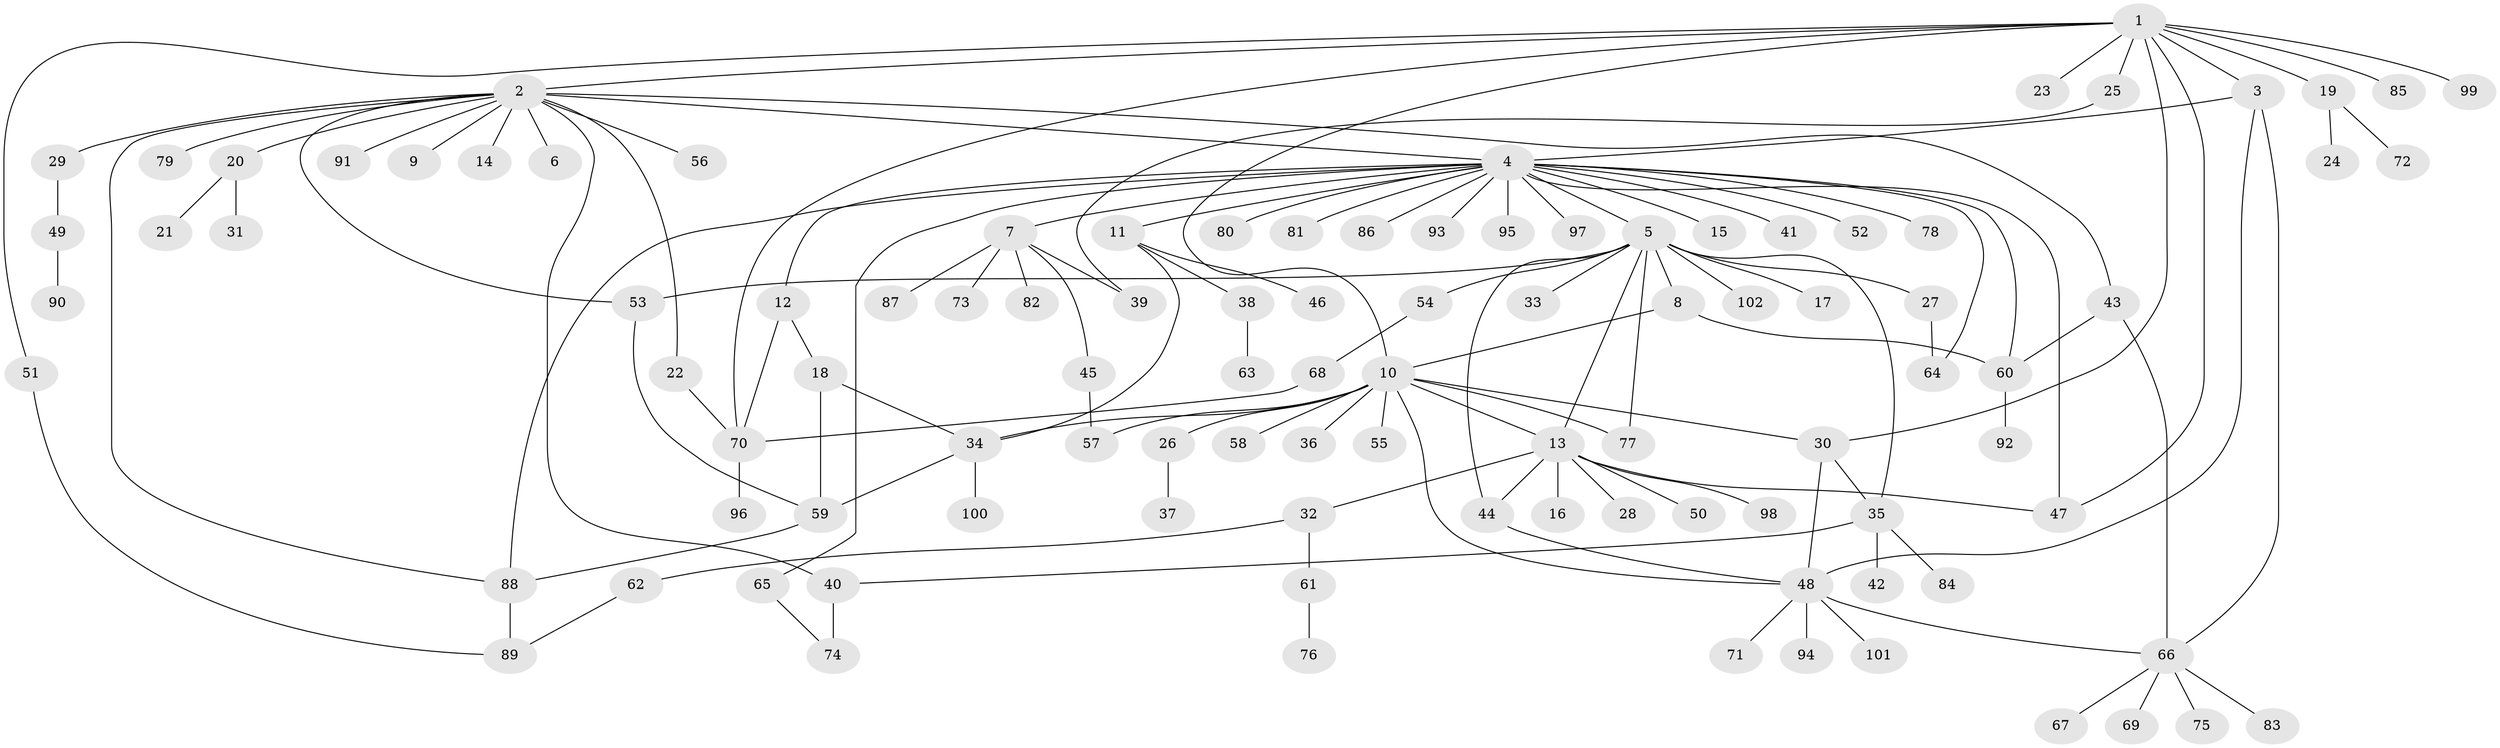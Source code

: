 // original degree distribution, {13: 0.020689655172413793, 18: 0.006896551724137931, 4: 0.08275862068965517, 23: 0.006896551724137931, 1: 0.5517241379310345, 7: 0.013793103448275862, 2: 0.18620689655172415, 5: 0.020689655172413793, 10: 0.006896551724137931, 6: 0.027586206896551724, 3: 0.07586206896551724}
// Generated by graph-tools (version 1.1) at 2025/50/03/04/25 22:50:29]
// undirected, 102 vertices, 134 edges
graph export_dot {
  node [color=gray90,style=filled];
  1;
  2;
  3;
  4;
  5;
  6;
  7;
  8;
  9;
  10;
  11;
  12;
  13;
  14;
  15;
  16;
  17;
  18;
  19;
  20;
  21;
  22;
  23;
  24;
  25;
  26;
  27;
  28;
  29;
  30;
  31;
  32;
  33;
  34;
  35;
  36;
  37;
  38;
  39;
  40;
  41;
  42;
  43;
  44;
  45;
  46;
  47;
  48;
  49;
  50;
  51;
  52;
  53;
  54;
  55;
  56;
  57;
  58;
  59;
  60;
  61;
  62;
  63;
  64;
  65;
  66;
  67;
  68;
  69;
  70;
  71;
  72;
  73;
  74;
  75;
  76;
  77;
  78;
  79;
  80;
  81;
  82;
  83;
  84;
  85;
  86;
  87;
  88;
  89;
  90;
  91;
  92;
  93;
  94;
  95;
  96;
  97;
  98;
  99;
  100;
  101;
  102;
  1 -- 2 [weight=1.0];
  1 -- 3 [weight=1.0];
  1 -- 10 [weight=1.0];
  1 -- 19 [weight=1.0];
  1 -- 23 [weight=1.0];
  1 -- 25 [weight=1.0];
  1 -- 30 [weight=1.0];
  1 -- 47 [weight=1.0];
  1 -- 51 [weight=1.0];
  1 -- 70 [weight=1.0];
  1 -- 85 [weight=1.0];
  1 -- 99 [weight=1.0];
  2 -- 4 [weight=1.0];
  2 -- 6 [weight=1.0];
  2 -- 9 [weight=1.0];
  2 -- 14 [weight=1.0];
  2 -- 20 [weight=1.0];
  2 -- 22 [weight=1.0];
  2 -- 29 [weight=1.0];
  2 -- 40 [weight=2.0];
  2 -- 43 [weight=1.0];
  2 -- 53 [weight=1.0];
  2 -- 56 [weight=1.0];
  2 -- 79 [weight=1.0];
  2 -- 88 [weight=1.0];
  2 -- 91 [weight=1.0];
  3 -- 4 [weight=1.0];
  3 -- 48 [weight=1.0];
  3 -- 66 [weight=1.0];
  4 -- 5 [weight=1.0];
  4 -- 7 [weight=1.0];
  4 -- 11 [weight=1.0];
  4 -- 12 [weight=1.0];
  4 -- 15 [weight=1.0];
  4 -- 41 [weight=1.0];
  4 -- 47 [weight=1.0];
  4 -- 52 [weight=1.0];
  4 -- 60 [weight=1.0];
  4 -- 64 [weight=1.0];
  4 -- 65 [weight=1.0];
  4 -- 78 [weight=1.0];
  4 -- 80 [weight=1.0];
  4 -- 81 [weight=1.0];
  4 -- 86 [weight=1.0];
  4 -- 88 [weight=1.0];
  4 -- 93 [weight=1.0];
  4 -- 95 [weight=1.0];
  4 -- 97 [weight=1.0];
  5 -- 8 [weight=1.0];
  5 -- 13 [weight=1.0];
  5 -- 17 [weight=1.0];
  5 -- 27 [weight=1.0];
  5 -- 33 [weight=1.0];
  5 -- 35 [weight=1.0];
  5 -- 44 [weight=1.0];
  5 -- 53 [weight=1.0];
  5 -- 54 [weight=1.0];
  5 -- 77 [weight=1.0];
  5 -- 102 [weight=1.0];
  7 -- 39 [weight=1.0];
  7 -- 45 [weight=1.0];
  7 -- 73 [weight=1.0];
  7 -- 82 [weight=1.0];
  7 -- 87 [weight=1.0];
  8 -- 10 [weight=1.0];
  8 -- 60 [weight=1.0];
  10 -- 13 [weight=1.0];
  10 -- 26 [weight=1.0];
  10 -- 30 [weight=1.0];
  10 -- 34 [weight=1.0];
  10 -- 36 [weight=1.0];
  10 -- 48 [weight=1.0];
  10 -- 55 [weight=1.0];
  10 -- 57 [weight=1.0];
  10 -- 58 [weight=1.0];
  10 -- 77 [weight=1.0];
  11 -- 34 [weight=1.0];
  11 -- 38 [weight=1.0];
  11 -- 46 [weight=1.0];
  12 -- 18 [weight=1.0];
  12 -- 70 [weight=1.0];
  13 -- 16 [weight=1.0];
  13 -- 28 [weight=1.0];
  13 -- 32 [weight=1.0];
  13 -- 44 [weight=1.0];
  13 -- 47 [weight=1.0];
  13 -- 50 [weight=1.0];
  13 -- 98 [weight=1.0];
  18 -- 34 [weight=1.0];
  18 -- 59 [weight=3.0];
  19 -- 24 [weight=1.0];
  19 -- 72 [weight=1.0];
  20 -- 21 [weight=1.0];
  20 -- 31 [weight=1.0];
  22 -- 70 [weight=1.0];
  25 -- 39 [weight=1.0];
  26 -- 37 [weight=1.0];
  27 -- 64 [weight=1.0];
  29 -- 49 [weight=1.0];
  30 -- 35 [weight=1.0];
  30 -- 48 [weight=1.0];
  32 -- 61 [weight=1.0];
  32 -- 62 [weight=1.0];
  34 -- 59 [weight=1.0];
  34 -- 100 [weight=1.0];
  35 -- 40 [weight=1.0];
  35 -- 42 [weight=1.0];
  35 -- 84 [weight=1.0];
  38 -- 63 [weight=1.0];
  40 -- 74 [weight=2.0];
  43 -- 60 [weight=1.0];
  43 -- 66 [weight=1.0];
  44 -- 48 [weight=1.0];
  45 -- 57 [weight=1.0];
  48 -- 66 [weight=1.0];
  48 -- 71 [weight=1.0];
  48 -- 94 [weight=1.0];
  48 -- 101 [weight=1.0];
  49 -- 90 [weight=1.0];
  51 -- 89 [weight=1.0];
  53 -- 59 [weight=1.0];
  54 -- 68 [weight=1.0];
  59 -- 88 [weight=1.0];
  60 -- 92 [weight=1.0];
  61 -- 76 [weight=1.0];
  62 -- 89 [weight=1.0];
  65 -- 74 [weight=1.0];
  66 -- 67 [weight=1.0];
  66 -- 69 [weight=1.0];
  66 -- 75 [weight=1.0];
  66 -- 83 [weight=1.0];
  68 -- 70 [weight=1.0];
  70 -- 96 [weight=1.0];
  88 -- 89 [weight=1.0];
}
